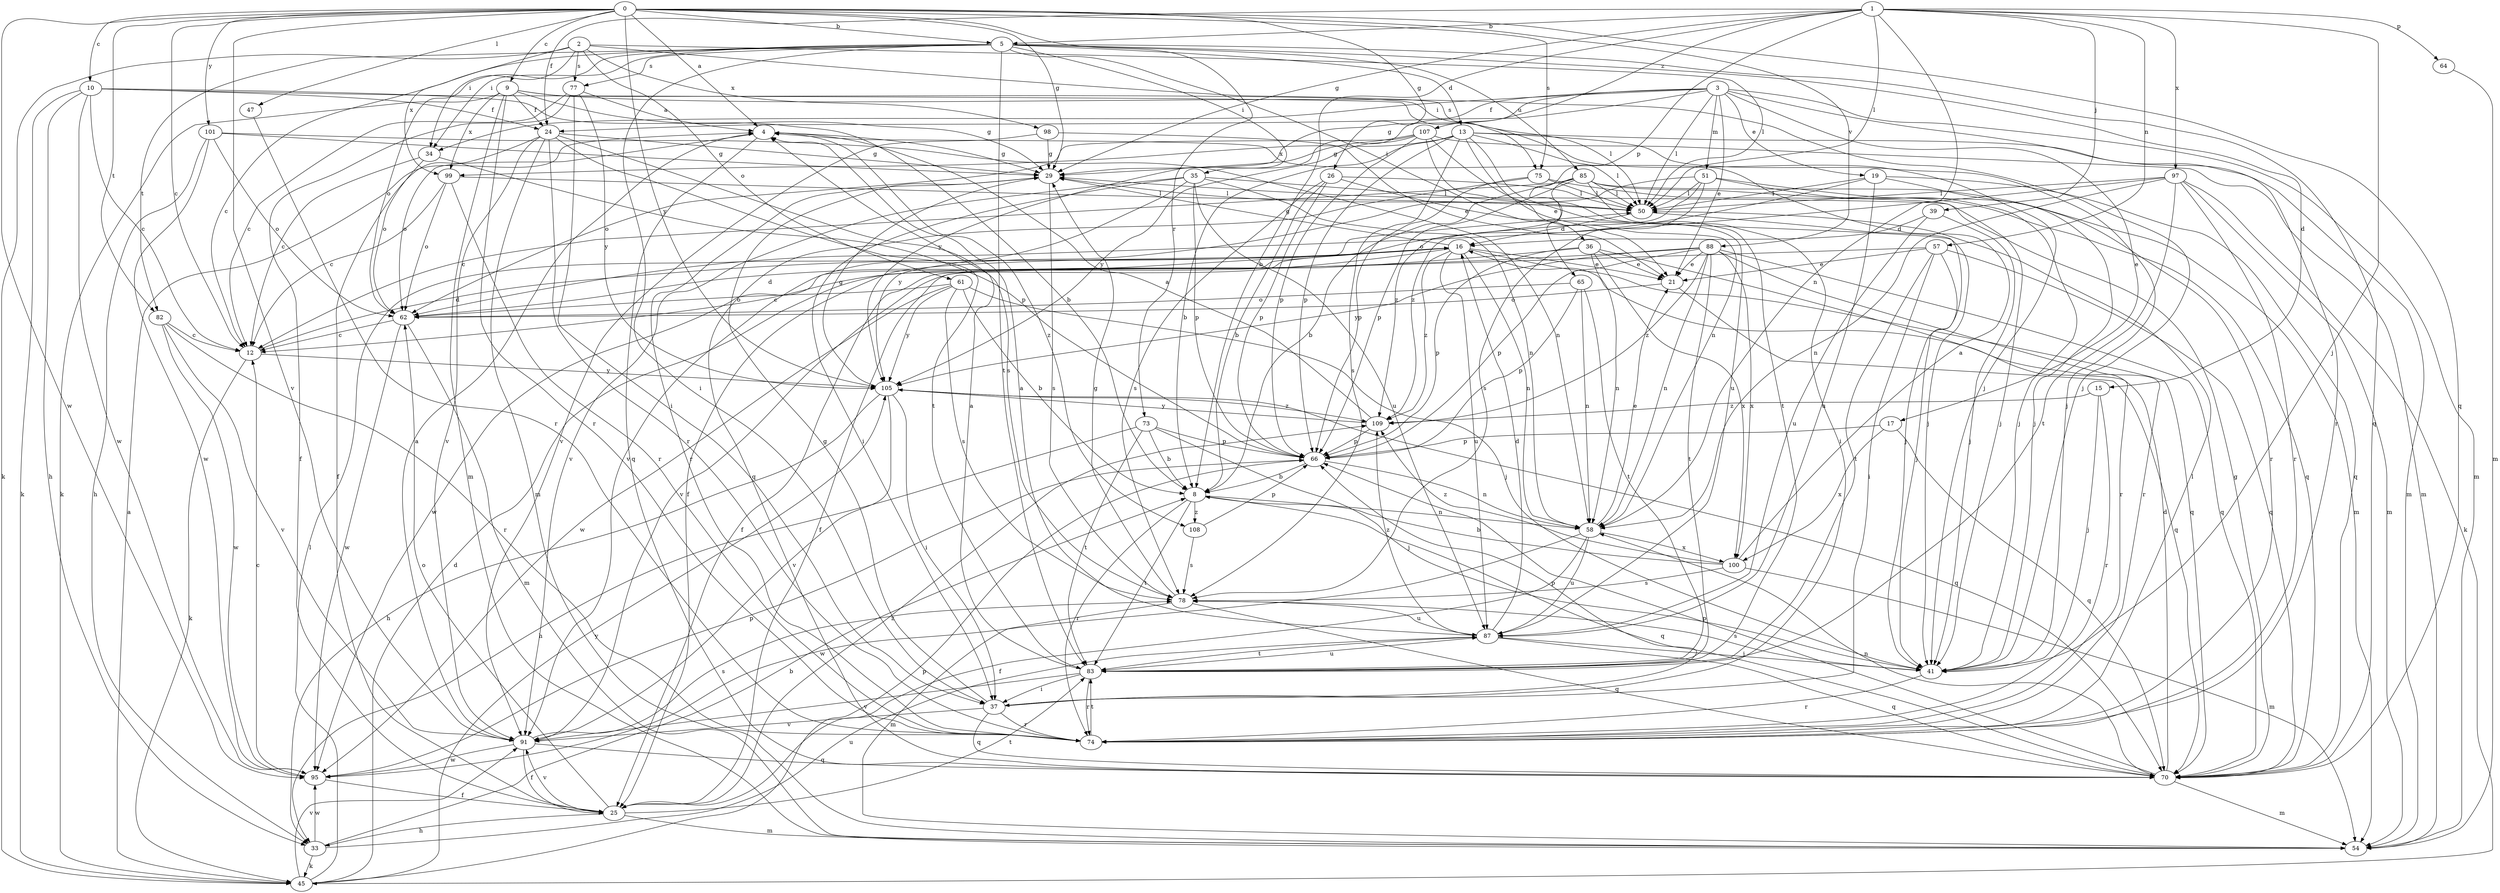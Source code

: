 strict digraph  {
0;
1;
2;
3;
4;
5;
8;
9;
10;
12;
13;
15;
16;
17;
19;
21;
24;
25;
26;
29;
33;
34;
35;
36;
37;
39;
41;
45;
47;
50;
51;
54;
57;
58;
61;
62;
64;
65;
66;
70;
73;
74;
75;
77;
78;
82;
83;
85;
87;
88;
91;
95;
97;
98;
99;
100;
101;
105;
107;
108;
109;
0 -> 4  [label=a];
0 -> 5  [label=b];
0 -> 9  [label=c];
0 -> 10  [label=c];
0 -> 12  [label=c];
0 -> 26  [label=g];
0 -> 29  [label=g];
0 -> 47  [label=l];
0 -> 70  [label=q];
0 -> 73  [label=r];
0 -> 75  [label=s];
0 -> 82  [label=t];
0 -> 88  [label=v];
0 -> 91  [label=v];
0 -> 95  [label=w];
0 -> 101  [label=y];
0 -> 105  [label=y];
1 -> 5  [label=b];
1 -> 8  [label=b];
1 -> 24  [label=f];
1 -> 29  [label=g];
1 -> 39  [label=j];
1 -> 41  [label=j];
1 -> 50  [label=l];
1 -> 57  [label=n];
1 -> 58  [label=n];
1 -> 64  [label=p];
1 -> 65  [label=p];
1 -> 97  [label=x];
1 -> 107  [label=z];
2 -> 34  [label=i];
2 -> 45  [label=k];
2 -> 50  [label=l];
2 -> 61  [label=o];
2 -> 75  [label=s];
2 -> 77  [label=s];
2 -> 98  [label=x];
2 -> 99  [label=x];
3 -> 17  [label=e];
3 -> 19  [label=e];
3 -> 21  [label=e];
3 -> 24  [label=f];
3 -> 29  [label=g];
3 -> 34  [label=i];
3 -> 50  [label=l];
3 -> 51  [label=m];
3 -> 54  [label=m];
3 -> 74  [label=r];
3 -> 105  [label=y];
4 -> 29  [label=g];
4 -> 62  [label=o];
4 -> 70  [label=q];
4 -> 108  [label=z];
5 -> 12  [label=c];
5 -> 13  [label=d];
5 -> 15  [label=d];
5 -> 34  [label=i];
5 -> 35  [label=i];
5 -> 36  [label=i];
5 -> 37  [label=i];
5 -> 62  [label=o];
5 -> 70  [label=q];
5 -> 77  [label=s];
5 -> 82  [label=t];
5 -> 83  [label=t];
5 -> 85  [label=u];
8 -> 58  [label=n];
8 -> 70  [label=q];
8 -> 74  [label=r];
8 -> 83  [label=t];
8 -> 108  [label=z];
9 -> 24  [label=f];
9 -> 29  [label=g];
9 -> 41  [label=j];
9 -> 45  [label=k];
9 -> 50  [label=l];
9 -> 54  [label=m];
9 -> 74  [label=r];
9 -> 99  [label=x];
10 -> 8  [label=b];
10 -> 12  [label=c];
10 -> 24  [label=f];
10 -> 33  [label=h];
10 -> 41  [label=j];
10 -> 45  [label=k];
10 -> 95  [label=w];
12 -> 16  [label=d];
12 -> 45  [label=k];
12 -> 105  [label=y];
13 -> 8  [label=b];
13 -> 21  [label=e];
13 -> 41  [label=j];
13 -> 50  [label=l];
13 -> 54  [label=m];
13 -> 66  [label=p];
13 -> 78  [label=s];
13 -> 83  [label=t];
13 -> 99  [label=x];
15 -> 41  [label=j];
15 -> 74  [label=r];
15 -> 109  [label=z];
16 -> 21  [label=e];
16 -> 25  [label=f];
16 -> 29  [label=g];
16 -> 58  [label=n];
16 -> 70  [label=q];
16 -> 87  [label=u];
16 -> 95  [label=w];
16 -> 109  [label=z];
17 -> 66  [label=p];
17 -> 70  [label=q];
17 -> 100  [label=x];
19 -> 41  [label=j];
19 -> 50  [label=l];
19 -> 70  [label=q];
19 -> 87  [label=u];
19 -> 109  [label=z];
21 -> 62  [label=o];
21 -> 70  [label=q];
24 -> 25  [label=f];
24 -> 29  [label=g];
24 -> 54  [label=m];
24 -> 74  [label=r];
24 -> 78  [label=s];
24 -> 83  [label=t];
24 -> 91  [label=v];
25 -> 33  [label=h];
25 -> 54  [label=m];
25 -> 62  [label=o];
25 -> 83  [label=t];
25 -> 91  [label=v];
25 -> 109  [label=z];
26 -> 8  [label=b];
26 -> 41  [label=j];
26 -> 50  [label=l];
26 -> 66  [label=p];
26 -> 78  [label=s];
29 -> 50  [label=l];
29 -> 74  [label=r];
29 -> 78  [label=s];
33 -> 8  [label=b];
33 -> 45  [label=k];
33 -> 87  [label=u];
33 -> 95  [label=w];
34 -> 12  [label=c];
34 -> 62  [label=o];
34 -> 66  [label=p];
35 -> 37  [label=i];
35 -> 50  [label=l];
35 -> 58  [label=n];
35 -> 66  [label=p];
35 -> 87  [label=u];
35 -> 91  [label=v];
35 -> 105  [label=y];
36 -> 21  [label=e];
36 -> 25  [label=f];
36 -> 58  [label=n];
36 -> 66  [label=p];
36 -> 74  [label=r];
36 -> 100  [label=x];
37 -> 29  [label=g];
37 -> 66  [label=p];
37 -> 70  [label=q];
37 -> 74  [label=r];
37 -> 91  [label=v];
39 -> 16  [label=d];
39 -> 41  [label=j];
39 -> 87  [label=u];
41 -> 74  [label=r];
41 -> 78  [label=s];
45 -> 4  [label=a];
45 -> 16  [label=d];
45 -> 50  [label=l];
45 -> 66  [label=p];
45 -> 91  [label=v];
45 -> 105  [label=y];
47 -> 74  [label=r];
50 -> 16  [label=d];
50 -> 41  [label=j];
51 -> 25  [label=f];
51 -> 41  [label=j];
51 -> 50  [label=l];
51 -> 74  [label=r];
51 -> 78  [label=s];
51 -> 91  [label=v];
57 -> 12  [label=c];
57 -> 21  [label=e];
57 -> 37  [label=i];
57 -> 41  [label=j];
57 -> 70  [label=q];
57 -> 83  [label=t];
58 -> 21  [label=e];
58 -> 25  [label=f];
58 -> 87  [label=u];
58 -> 95  [label=w];
58 -> 100  [label=x];
61 -> 8  [label=b];
61 -> 41  [label=j];
61 -> 62  [label=o];
61 -> 78  [label=s];
61 -> 95  [label=w];
61 -> 105  [label=y];
62 -> 12  [label=c];
62 -> 16  [label=d];
62 -> 54  [label=m];
62 -> 95  [label=w];
64 -> 54  [label=m];
65 -> 58  [label=n];
65 -> 62  [label=o];
65 -> 66  [label=p];
65 -> 83  [label=t];
66 -> 8  [label=b];
66 -> 58  [label=n];
70 -> 16  [label=d];
70 -> 29  [label=g];
70 -> 54  [label=m];
70 -> 58  [label=n];
70 -> 66  [label=p];
73 -> 8  [label=b];
73 -> 33  [label=h];
73 -> 41  [label=j];
73 -> 66  [label=p];
73 -> 83  [label=t];
74 -> 50  [label=l];
74 -> 83  [label=t];
75 -> 41  [label=j];
75 -> 50  [label=l];
75 -> 66  [label=p];
75 -> 70  [label=q];
77 -> 4  [label=a];
77 -> 12  [label=c];
77 -> 25  [label=f];
77 -> 37  [label=i];
77 -> 105  [label=y];
78 -> 29  [label=g];
78 -> 54  [label=m];
78 -> 70  [label=q];
78 -> 87  [label=u];
82 -> 12  [label=c];
82 -> 74  [label=r];
82 -> 91  [label=v];
82 -> 95  [label=w];
83 -> 4  [label=a];
83 -> 37  [label=i];
83 -> 74  [label=r];
83 -> 87  [label=u];
83 -> 91  [label=v];
85 -> 8  [label=b];
85 -> 12  [label=c];
85 -> 37  [label=i];
85 -> 50  [label=l];
85 -> 54  [label=m];
85 -> 66  [label=p];
85 -> 70  [label=q];
85 -> 109  [label=z];
87 -> 4  [label=a];
87 -> 16  [label=d];
87 -> 41  [label=j];
87 -> 70  [label=q];
87 -> 83  [label=t];
87 -> 109  [label=z];
88 -> 21  [label=e];
88 -> 58  [label=n];
88 -> 66  [label=p];
88 -> 70  [label=q];
88 -> 74  [label=r];
88 -> 83  [label=t];
88 -> 91  [label=v];
88 -> 100  [label=x];
88 -> 105  [label=y];
88 -> 109  [label=z];
91 -> 4  [label=a];
91 -> 25  [label=f];
91 -> 70  [label=q];
91 -> 78  [label=s];
91 -> 95  [label=w];
95 -> 12  [label=c];
95 -> 25  [label=f];
95 -> 66  [label=p];
97 -> 45  [label=k];
97 -> 50  [label=l];
97 -> 54  [label=m];
97 -> 58  [label=n];
97 -> 62  [label=o];
97 -> 74  [label=r];
97 -> 83  [label=t];
98 -> 21  [label=e];
98 -> 29  [label=g];
98 -> 91  [label=v];
99 -> 12  [label=c];
99 -> 50  [label=l];
99 -> 62  [label=o];
99 -> 74  [label=r];
100 -> 4  [label=a];
100 -> 8  [label=b];
100 -> 54  [label=m];
100 -> 78  [label=s];
100 -> 109  [label=z];
101 -> 29  [label=g];
101 -> 33  [label=h];
101 -> 58  [label=n];
101 -> 62  [label=o];
101 -> 95  [label=w];
105 -> 29  [label=g];
105 -> 33  [label=h];
105 -> 37  [label=i];
105 -> 70  [label=q];
105 -> 91  [label=v];
105 -> 109  [label=z];
107 -> 29  [label=g];
107 -> 54  [label=m];
107 -> 58  [label=n];
107 -> 62  [label=o];
107 -> 66  [label=p];
107 -> 87  [label=u];
107 -> 105  [label=y];
108 -> 66  [label=p];
108 -> 78  [label=s];
109 -> 4  [label=a];
109 -> 66  [label=p];
109 -> 105  [label=y];
}
